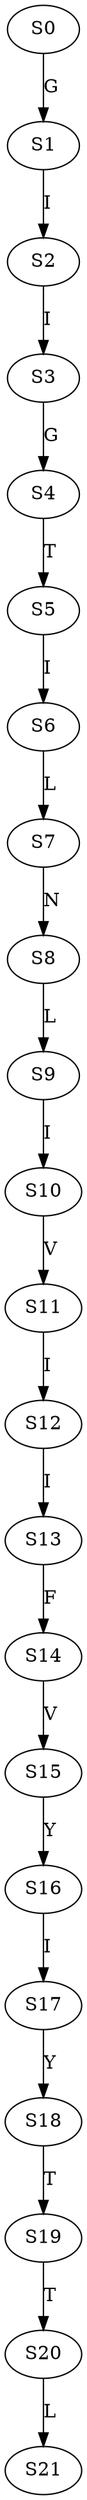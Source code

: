 strict digraph  {
	S0 -> S1 [ label = G ];
	S1 -> S2 [ label = I ];
	S2 -> S3 [ label = I ];
	S3 -> S4 [ label = G ];
	S4 -> S5 [ label = T ];
	S5 -> S6 [ label = I ];
	S6 -> S7 [ label = L ];
	S7 -> S8 [ label = N ];
	S8 -> S9 [ label = L ];
	S9 -> S10 [ label = I ];
	S10 -> S11 [ label = V ];
	S11 -> S12 [ label = I ];
	S12 -> S13 [ label = I ];
	S13 -> S14 [ label = F ];
	S14 -> S15 [ label = V ];
	S15 -> S16 [ label = Y ];
	S16 -> S17 [ label = I ];
	S17 -> S18 [ label = Y ];
	S18 -> S19 [ label = T ];
	S19 -> S20 [ label = T ];
	S20 -> S21 [ label = L ];
}
